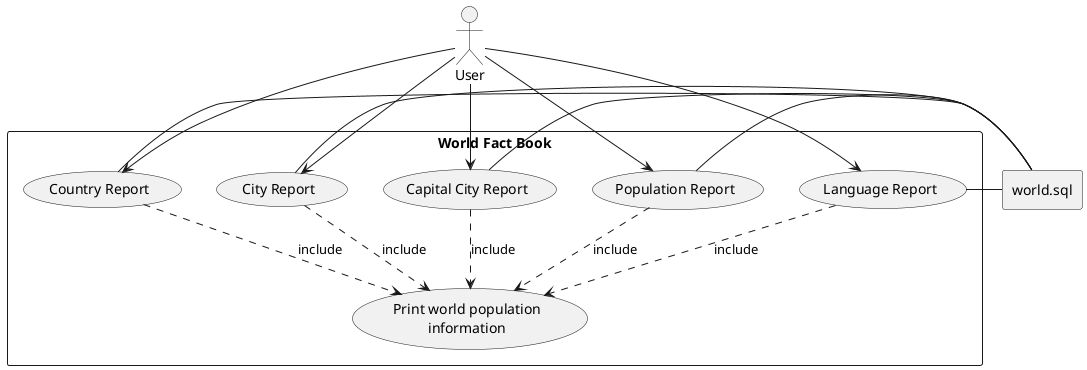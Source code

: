 @startuml
'default
top to bottom direction
actor user as "User"

rectangle world.sql

rectangle "World Fact Book" {
    usecase UC1 as "Country Report"
    usecase UC2 as "City Report"
    usecase UC3 as "Capital City Report"
    usecase UC4 as "Population Report"
    usecase UC5 as "Language Report"



    usecase UCa as "Print world population
    information"

    :user: -down-> UC1
    UC1 ..> UCa : include
    UC1 - world.sql

    :user: -down-> UC2
    UC2 ..> UCa : include
    UC2 - world.sql

    :user: -down-> UC3
    UC3 ..> UCa : include
    UC3 - world.sql

    :user: -down-> UC4
    UC4 ..> UCa : include
    UC4 - world.sql

    :user: -down-> UC5
    UC5 ..> UCa : include
    UC5 - world.sql

}

@enduml